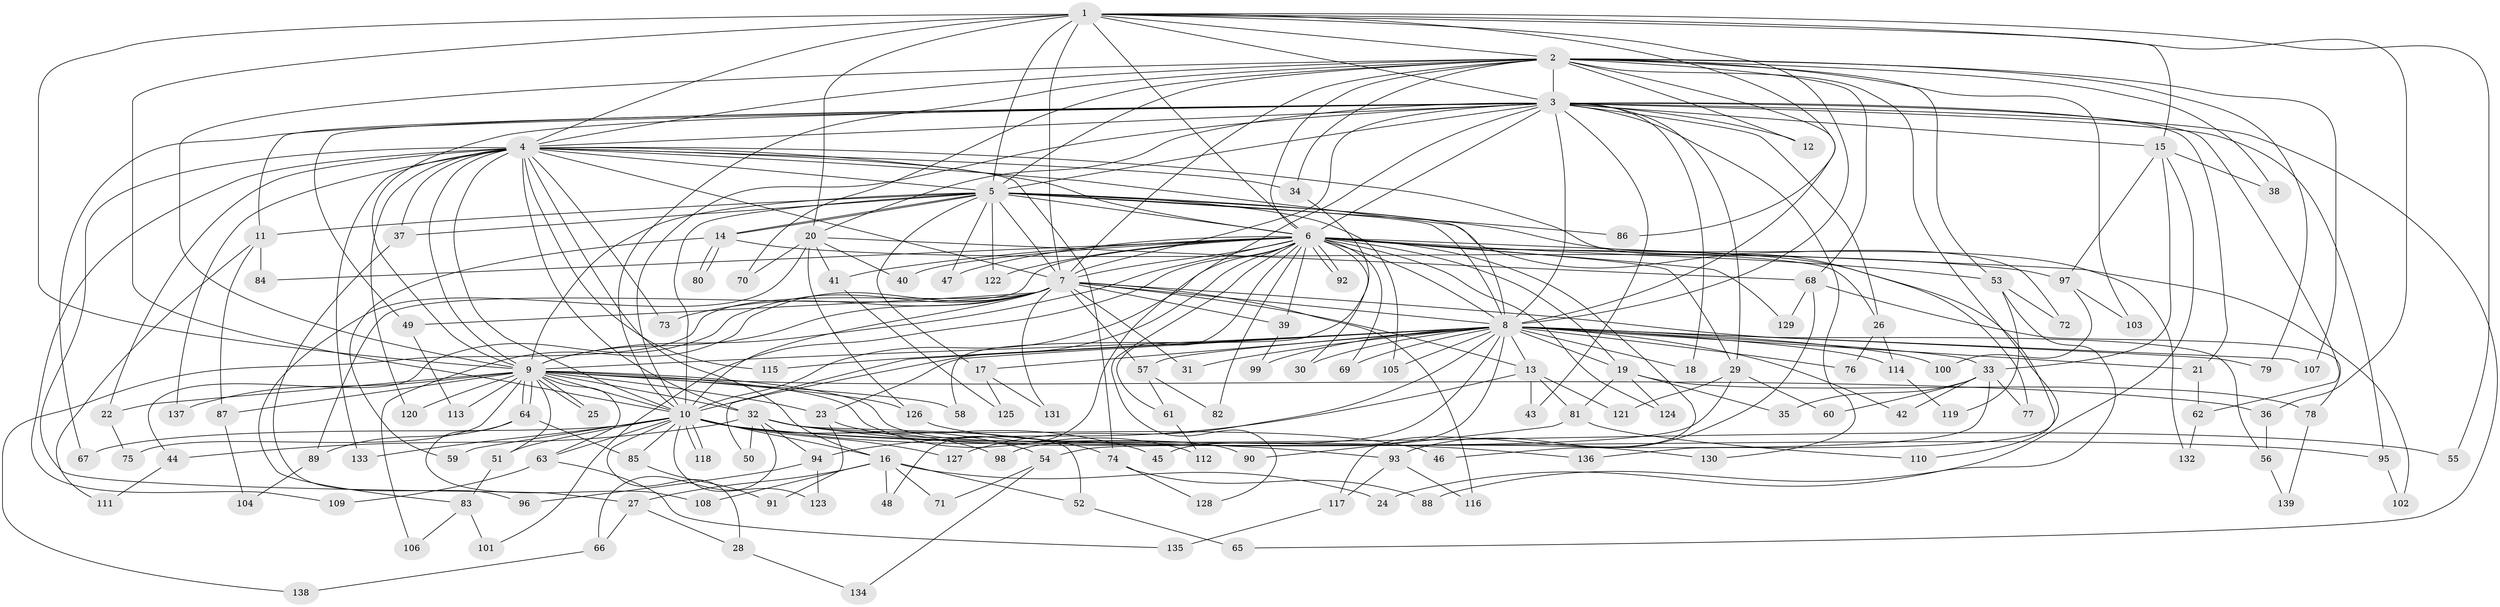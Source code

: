 // Generated by graph-tools (version 1.1) at 2025/11/02/27/25 16:11:02]
// undirected, 139 vertices, 303 edges
graph export_dot {
graph [start="1"]
  node [color=gray90,style=filled];
  1;
  2;
  3;
  4;
  5;
  6;
  7;
  8;
  9;
  10;
  11;
  12;
  13;
  14;
  15;
  16;
  17;
  18;
  19;
  20;
  21;
  22;
  23;
  24;
  25;
  26;
  27;
  28;
  29;
  30;
  31;
  32;
  33;
  34;
  35;
  36;
  37;
  38;
  39;
  40;
  41;
  42;
  43;
  44;
  45;
  46;
  47;
  48;
  49;
  50;
  51;
  52;
  53;
  54;
  55;
  56;
  57;
  58;
  59;
  60;
  61;
  62;
  63;
  64;
  65;
  66;
  67;
  68;
  69;
  70;
  71;
  72;
  73;
  74;
  75;
  76;
  77;
  78;
  79;
  80;
  81;
  82;
  83;
  84;
  85;
  86;
  87;
  88;
  89;
  90;
  91;
  92;
  93;
  94;
  95;
  96;
  97;
  98;
  99;
  100;
  101;
  102;
  103;
  104;
  105;
  106;
  107;
  108;
  109;
  110;
  111;
  112;
  113;
  114;
  115;
  116;
  117;
  118;
  119;
  120;
  121;
  122;
  123;
  124;
  125;
  126;
  127;
  128;
  129;
  130;
  131;
  132;
  133;
  134;
  135;
  136;
  137;
  138;
  139;
  1 -- 2;
  1 -- 3;
  1 -- 4;
  1 -- 5;
  1 -- 6;
  1 -- 7;
  1 -- 8;
  1 -- 9;
  1 -- 10;
  1 -- 15;
  1 -- 20;
  1 -- 36;
  1 -- 55;
  1 -- 86;
  2 -- 3;
  2 -- 4;
  2 -- 5;
  2 -- 6;
  2 -- 7;
  2 -- 8;
  2 -- 9;
  2 -- 10;
  2 -- 12;
  2 -- 34;
  2 -- 38;
  2 -- 53;
  2 -- 68;
  2 -- 70;
  2 -- 79;
  2 -- 103;
  2 -- 107;
  2 -- 136;
  3 -- 4;
  3 -- 5;
  3 -- 6;
  3 -- 7;
  3 -- 8;
  3 -- 9;
  3 -- 10;
  3 -- 11;
  3 -- 12;
  3 -- 15;
  3 -- 18;
  3 -- 20;
  3 -- 21;
  3 -- 26;
  3 -- 29;
  3 -- 43;
  3 -- 48;
  3 -- 49;
  3 -- 62;
  3 -- 65;
  3 -- 67;
  3 -- 95;
  3 -- 130;
  4 -- 5;
  4 -- 6;
  4 -- 7;
  4 -- 8;
  4 -- 9;
  4 -- 10;
  4 -- 16;
  4 -- 22;
  4 -- 27;
  4 -- 32;
  4 -- 34;
  4 -- 37;
  4 -- 72;
  4 -- 73;
  4 -- 74;
  4 -- 109;
  4 -- 115;
  4 -- 120;
  4 -- 133;
  4 -- 137;
  5 -- 6;
  5 -- 7;
  5 -- 8;
  5 -- 9;
  5 -- 10;
  5 -- 11;
  5 -- 14;
  5 -- 14;
  5 -- 17;
  5 -- 37;
  5 -- 47;
  5 -- 77;
  5 -- 86;
  5 -- 105;
  5 -- 122;
  5 -- 132;
  6 -- 7;
  6 -- 8;
  6 -- 9;
  6 -- 10;
  6 -- 19;
  6 -- 26;
  6 -- 29;
  6 -- 30;
  6 -- 39;
  6 -- 40;
  6 -- 41;
  6 -- 47;
  6 -- 50;
  6 -- 53;
  6 -- 61;
  6 -- 69;
  6 -- 82;
  6 -- 84;
  6 -- 89;
  6 -- 92;
  6 -- 92;
  6 -- 101;
  6 -- 102;
  6 -- 110;
  6 -- 117;
  6 -- 122;
  6 -- 124;
  6 -- 128;
  6 -- 129;
  7 -- 8;
  7 -- 9;
  7 -- 10;
  7 -- 13;
  7 -- 31;
  7 -- 39;
  7 -- 44;
  7 -- 49;
  7 -- 56;
  7 -- 57;
  7 -- 73;
  7 -- 106;
  7 -- 116;
  7 -- 131;
  7 -- 138;
  8 -- 9;
  8 -- 10;
  8 -- 13;
  8 -- 17;
  8 -- 18;
  8 -- 19;
  8 -- 21;
  8 -- 23;
  8 -- 30;
  8 -- 31;
  8 -- 33;
  8 -- 42;
  8 -- 45;
  8 -- 57;
  8 -- 69;
  8 -- 76;
  8 -- 79;
  8 -- 98;
  8 -- 99;
  8 -- 100;
  8 -- 105;
  8 -- 107;
  8 -- 114;
  8 -- 115;
  8 -- 127;
  9 -- 10;
  9 -- 22;
  9 -- 23;
  9 -- 25;
  9 -- 25;
  9 -- 32;
  9 -- 36;
  9 -- 51;
  9 -- 58;
  9 -- 63;
  9 -- 64;
  9 -- 64;
  9 -- 75;
  9 -- 87;
  9 -- 90;
  9 -- 112;
  9 -- 113;
  9 -- 120;
  9 -- 126;
  9 -- 137;
  10 -- 16;
  10 -- 28;
  10 -- 51;
  10 -- 54;
  10 -- 55;
  10 -- 59;
  10 -- 63;
  10 -- 67;
  10 -- 85;
  10 -- 93;
  10 -- 95;
  10 -- 98;
  10 -- 118;
  10 -- 118;
  10 -- 123;
  10 -- 127;
  10 -- 133;
  11 -- 84;
  11 -- 87;
  11 -- 111;
  13 -- 43;
  13 -- 81;
  13 -- 94;
  13 -- 121;
  14 -- 59;
  14 -- 80;
  14 -- 80;
  14 -- 97;
  15 -- 24;
  15 -- 33;
  15 -- 38;
  15 -- 97;
  16 -- 24;
  16 -- 27;
  16 -- 48;
  16 -- 52;
  16 -- 71;
  16 -- 108;
  17 -- 125;
  17 -- 131;
  19 -- 35;
  19 -- 78;
  19 -- 81;
  19 -- 124;
  20 -- 40;
  20 -- 41;
  20 -- 68;
  20 -- 70;
  20 -- 83;
  20 -- 126;
  21 -- 62;
  22 -- 75;
  23 -- 74;
  23 -- 91;
  26 -- 76;
  26 -- 114;
  27 -- 28;
  27 -- 66;
  28 -- 134;
  29 -- 54;
  29 -- 60;
  29 -- 121;
  32 -- 44;
  32 -- 45;
  32 -- 46;
  32 -- 50;
  32 -- 52;
  32 -- 66;
  32 -- 94;
  32 -- 136;
  33 -- 35;
  33 -- 42;
  33 -- 46;
  33 -- 60;
  33 -- 77;
  34 -- 58;
  36 -- 56;
  37 -- 96;
  39 -- 99;
  41 -- 125;
  44 -- 111;
  49 -- 113;
  51 -- 83;
  52 -- 65;
  53 -- 72;
  53 -- 88;
  53 -- 119;
  54 -- 71;
  54 -- 134;
  56 -- 139;
  57 -- 61;
  57 -- 82;
  61 -- 112;
  62 -- 132;
  63 -- 109;
  63 -- 135;
  64 -- 85;
  64 -- 89;
  64 -- 108;
  66 -- 138;
  68 -- 78;
  68 -- 93;
  68 -- 129;
  74 -- 88;
  74 -- 128;
  78 -- 139;
  81 -- 90;
  81 -- 110;
  83 -- 101;
  83 -- 106;
  85 -- 91;
  87 -- 104;
  89 -- 104;
  93 -- 116;
  93 -- 117;
  94 -- 96;
  94 -- 123;
  95 -- 102;
  97 -- 100;
  97 -- 103;
  114 -- 119;
  117 -- 135;
  126 -- 130;
}
